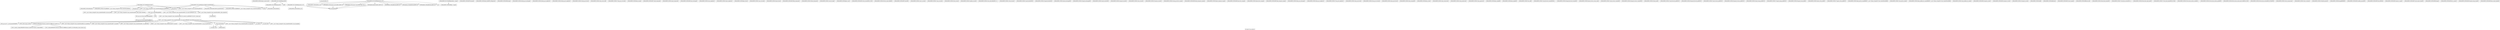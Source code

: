 digraph "Call graph: fix_nh_sphere.ll" {
	label="Call graph: fix_nh_sphere.ll";

	Node0x55c09d1e1bc0 [shape=record,label="{_ZN9LAMMPS_NS3Fix16post_constructorEv}"];
	Node0x55c09d22a4c0 [shape=record,label="{_ZN9LAMMPS_NS11FixNHSphereC2EPNS_6LAMMPSEiPPc}"];
	Node0x55c09d22a4c0 -> Node0x55c09d212b10;
	Node0x55c09d22a4c0 -> Node0x55c09d1db0c0;
	Node0x55c09d22a4c0 -> Node0x55c09d1c0960;
	Node0x55c09d22a4c0 -> Node0x55c09d198580;
	Node0x55c09d22a4c0 -> Node0x55c09d198980;
	Node0x55c09d22a4c0 -> Node0x55c09d196ae0;
	Node0x55c09d22a4c0 -> Node0x55c09d195e70;
	Node0x55c09d22a4c0 -> Node0x55c09d196a60;
	Node0x55c09d212b10 [shape=record,label="{_ZN9LAMMPS_NS5FixNHC2EPNS_6LAMMPSEiPPc}"];
	Node0x55c09d196ae0 [shape=record,label="{_ZN9LAMMPS_NS5Error3allERKNSt7__cxx1112basic_stringIcSt11char_traitsIcESaIcEEEiS8_}"];
	Node0x55c09d1db0c0 [shape=record,label="{_ZNSaIcEC1Ev}"];
	Node0x55c09d1c0960 [shape=record,label="{_ZNSt7__cxx1112basic_stringIcSt11char_traitsIcESaIcEEC2IS3_EEPKcRKS3_}"];
	Node0x55c09d1c0960 -> Node0x55c09d2463f0;
	Node0x55c09d1c0960 -> Node0x55c09d245ef0;
	Node0x55c09d1c0960 -> Node0x55c09d245da0;
	Node0x55c09d1c0960 -> Node0x55c09d1986d0;
	Node0x55c09d1c0960 -> Node0x55c09d1fe120;
	Node0x55c09d198a90 [shape=record,label="{__gxx_personality_v0}"];
	Node0x55c09d195e70 [shape=record,label="{_ZNSt7__cxx1112basic_stringIcSt11char_traitsIcESaIcEED1Ev}"];
	Node0x55c09d198980 [shape=record,label="{_ZNSaIcED1Ev}"];
	Node0x55c09d196a60 [shape=record,label="{strcmp}"];
	Node0x55c09d198580 [shape=record,label="{_ZN9LAMMPS_NS5FixNHD2Ev}"];
	Node0x55c09d1c63e0 [shape=record,label="{_ZN9LAMMPS_NS11FixNHSphere4initEv}"];
	Node0x55c09d1c63e0 -> Node0x55c09d1db0c0;
	Node0x55c09d1c63e0 -> Node0x55c09d1c0960;
	Node0x55c09d1c63e0 -> Node0x55c09d1ac830;
	Node0x55c09d1c63e0 -> Node0x55c09d198980;
	Node0x55c09d1c63e0 -> Node0x55c09d1aa400;
	Node0x55c09d1c63e0 -> Node0x55c09d195e70;
	Node0x55c09d1aa400 [shape=record,label="{_ZN9LAMMPS_NS5Error3oneERKNSt7__cxx1112basic_stringIcSt11char_traitsIcESaIcEEEiS8_}"];
	Node0x55c09d1ac830 [shape=record,label="{_ZN9LAMMPS_NS5FixNH4initEv}"];
	Node0x55c09d1ada00 [shape=record,label="{_ZN9LAMMPS_NS11FixNHSphere5nve_vEv}"];
	Node0x55c09d1ada00 -> Node0x55c09d1b0d30;
	Node0x55c09d1ada00 -> Node0x55c09d1b1f80;
	Node0x55c09d1b1f80 [shape=record,label="{llvm.fmuladd.f64}"];
	Node0x55c09d1b0d30 [shape=record,label="{_ZN9LAMMPS_NS5FixNH5nve_vEv}"];
	Node0x55c09d1b3d10 [shape=record,label="{_ZN9LAMMPS_NS11FixNHSphere5nve_xEv}"];
	Node0x55c09d1b3d10 -> Node0x55c09d1b71d0;
	Node0x55c09d1b3d10 -> Node0x55c09d1b1f80;
	Node0x55c09d1b3d10 -> Node0x55c09d1c50b0;
	Node0x55c09d1b3d10 -> Node0x55c09d1bbde0;
	Node0x55c09d1b3d10 -> Node0x55c09d1b8450;
	Node0x55c09d1b3d10 -> Node0x55c09d1bb470;
	Node0x55c09d1b3d10 -> Node0x55c09d1bd400;
	Node0x55c09d1b3d10 -> Node0x55c09d1c4ee0;
	Node0x55c09d1b3d10 -> Node0x55c09d1adb70;
	Node0x55c09d1bd400 [shape=record,label="{_ZN9MathExtra13BuildRyMatrixEPA3_dd}"];
	Node0x55c09d1c4ee0 [shape=record,label="{_ZN9MathExtra13BuildRzMatrixEPA3_dd}"];
	Node0x55c09d1c50b0 [shape=record,label="{_ZN9MathExtra16transpose_matvecEPA3_KdPS0_Pd}"];
	Node0x55c09d1c50b0 -> Node0x55c09d1b1f80;
	Node0x55c09d1b71d0 [shape=record,label="{_ZN9LAMMPS_NS5FixNH5nve_xEv}"];
	Node0x55c09d1adb70 [shape=record,label="{sqrt}"];
	Node0x55c09d1b8450 [shape=record,label="{_ZN9MathExtra6matvecEPA3_KdPS0_Pd}"];
	Node0x55c09d1b8450 -> Node0x55c09d1b1f80;
	Node0x55c09d1bb470 [shape=record,label="{_ZN9MathExtra13BuildRxMatrixEPA3_dd}"];
	Node0x55c09d1bbde0 [shape=record,label="{_ZN9MathExtra16transpose_times3EPA3_KdS2_PA3_d}"];
	Node0x55c09d1bbde0 -> Node0x55c09d1b1f80;
	Node0x55c09d2532e0 [shape=record,label="{_ZNSt7__cxx1112basic_stringIcSt11char_traitsIcESaIcEE12_M_constructIPKcEEvT_S8_St20forward_iterator_tag}"];
	Node0x55c09d2532e0 -> Node0x55c09d253360;
	Node0x55c09d2532e0 -> Node0x55c09d2533e0;
	Node0x55c09d2532e0 -> Node0x55c09d253460;
	Node0x55c09d2532e0 -> Node0x55c09d253590;
	Node0x55c09d2532e0 -> Node0x55c09d253610;
	Node0x55c09d2532e0 -> Node0x55c09d2537e0;
	Node0x55c09d2532e0 -> Node0x55c09d253860;
	Node0x55c09d2532e0 -> Node0x55c09d2538e0;
	Node0x55c09d2532e0 -> Node0x55c09d253960;
	Node0x55c09d2532e0 -> Node0x55c09d2539e0;
	Node0x55c09d2532e0 -> Node0x55c09d253a60;
	Node0x55c09d2532e0 -> Node0x55c09d253ae0;
	Node0x55c09d2532e0 -> Node0x55c09d255700;
	Node0x55c09d2532e0 -> Node0x55c09d255780;
	Node0x55c09d253360 [shape=record,label="{_ZN9__gnu_cxx17__is_null_pointerIKcEEbPT_}"];
	Node0x55c09d2533e0 [shape=record,label="{_ZSt19__throw_logic_errorPKc}"];
	Node0x55c09d253460 [shape=record,label="{_ZSt8distanceIPKcENSt15iterator_traitsIT_E15difference_typeES3_S3_}"];
	Node0x55c09d253460 -> Node0x55c09d255800;
	Node0x55c09d253460 -> Node0x55c09d255880;
	Node0x55c09d253610 [shape=record,label="{_ZNSt7__cxx1112basic_stringIcSt11char_traitsIcESaIcEE7_M_dataEPc}"];
	Node0x55c09d253590 [shape=record,label="{_ZNSt7__cxx1112basic_stringIcSt11char_traitsIcESaIcEE9_M_createERmm}"];
	Node0x55c09d2537e0 [shape=record,label="{_ZNSt7__cxx1112basic_stringIcSt11char_traitsIcESaIcEE11_M_capacityEm}"];
	Node0x55c09d2538e0 [shape=record,label="{_ZNSt7__cxx1112basic_stringIcSt11char_traitsIcESaIcEE13_S_copy_charsEPcPKcS7_}"];
	Node0x55c09d253860 [shape=record,label="{_ZNKSt7__cxx1112basic_stringIcSt11char_traitsIcESaIcEE7_M_dataEv}"];
	Node0x55c09d253960 [shape=record,label="{__cxa_begin_catch}"];
	Node0x55c09d2539e0 [shape=record,label="{_ZNSt7__cxx1112basic_stringIcSt11char_traitsIcESaIcEE10_M_disposeEv}"];
	Node0x55c09d253a60 [shape=record,label="{__cxa_rethrow}"];
	Node0x55c09d253ae0 [shape=record,label="{__cxa_end_catch}"];
	Node0x55c09d255780 [shape=record,label="{__clang_call_terminate}"];
	Node0x55c09d255780 -> Node0x55c09d253960;
	Node0x55c09d255780 -> Node0x55c09d255900;
	Node0x55c09d255900 [shape=record,label="{_ZSt9terminatev}"];
	Node0x55c09d255700 [shape=record,label="{_ZNSt7__cxx1112basic_stringIcSt11char_traitsIcESaIcEE13_M_set_lengthEm}"];
	Node0x55c09d255880 [shape=record,label="{_ZSt10__distanceIPKcENSt15iterator_traitsIT_E15difference_typeES3_S3_St26random_access_iterator_tag}"];
	Node0x55c09d255800 [shape=record,label="{_ZSt19__iterator_categoryIPKcENSt15iterator_traitsIT_E17iterator_categoryERKS3_}"];
	Node0x55c09d253160 [shape=record,label="{_ZN9__gnu_cxx11char_traitsIcE6lengthEPKc}"];
	Node0x55c09d253160 -> Node0x55c09d255980;
	Node0x55c09d1d4250 [shape=record,label="{_ZN9LAMMPS_NS11FixNHSphere9nh_v_tempEv}"];
	Node0x55c09d1d4250 -> Node0x55c09d1d5af0;
	Node0x55c09d1d5af0 [shape=record,label="{_ZN9LAMMPS_NS5FixNH9nh_v_tempEv}"];
	Node0x55c09d203dc0 [shape=record,label="{_ZN9LAMMPS_NS11FixNHSphereD2Ev}"];
	Node0x55c09d203dc0 -> Node0x55c09d198580;
	Node0x55c09d1dac30 [shape=record,label="{_ZN9LAMMPS_NS11FixNHSphereD0Ev}"];
	Node0x55c09d1dac30 -> Node0x55c09d203dc0;
	Node0x55c09d1dac30 -> Node0x55c09d1dc4e0;
	Node0x55c09d1debb0 [shape=record,label="{_ZN9LAMMPS_NS5FixNH7setmaskEv}"];
	Node0x55c09d1e3e70 [shape=record,label="{_ZN9LAMMPS_NS3Fix9init_listEiPNS_9NeighListE}"];
	Node0x55c09d1e47d0 [shape=record,label="{_ZN9LAMMPS_NS5FixNH5setupEi}"];
	Node0x55c09d1e5ab0 [shape=record,label="{_ZN9LAMMPS_NS3Fix18setup_pre_exchangeEv}"];
	Node0x55c09d1e6a30 [shape=record,label="{_ZN9LAMMPS_NS3Fix18setup_pre_neighborEv}"];
	Node0x55c09d1e7800 [shape=record,label="{_ZN9LAMMPS_NS3Fix19setup_post_neighborEv}"];
	Node0x55c09d1e7fd0 [shape=record,label="{_ZN9LAMMPS_NS3Fix15setup_pre_forceEi}"];
	Node0x55c09d227850 [shape=record,label="{_ZN9LAMMPS_NS3Fix13min_reset_refEv}"];
	Node0x55c09d1e8d90 [shape=record,label="{_ZN9LAMMPS_NS3Fix17setup_pre_reverseEii}"];
	Node0x55c09d1e9640 [shape=record,label="{_ZN9LAMMPS_NS3Fix9min_setupEi}"];
	Node0x55c09d1f09e0 [shape=record,label="{_ZN9LAMMPS_NS5FixNH17initial_integrateEi}"];
	Node0x55c09d1f2200 [shape=record,label="{_ZN9LAMMPS_NS3Fix14post_integrateEv}"];
	Node0x55c09d1f39f0 [shape=record,label="{_ZN9LAMMPS_NS5FixNH12pre_exchangeEv}"];
	Node0x55c09d1f6490 [shape=record,label="{_ZN9LAMMPS_NS3Fix12pre_neighborEv}"];
	Node0x55c09d1f7850 [shape=record,label="{_ZN9LAMMPS_NS3Fix13post_neighborEv}"];
	Node0x55c09d1f8ec0 [shape=record,label="{_ZN9LAMMPS_NS3Fix9pre_forceEi}"];
	Node0x55c09d1f9bc0 [shape=record,label="{_ZN9LAMMPS_NS3Fix11pre_reverseEii}"];
	Node0x55c09d1faed0 [shape=record,label="{_ZN9LAMMPS_NS3Fix10post_forceEi}"];
	Node0x55c09d1fb950 [shape=record,label="{_ZN9LAMMPS_NS5FixNH15final_integrateEv}"];
	Node0x55c09d1fb5c0 [shape=record,label="{_ZN9LAMMPS_NS3Fix15fused_integrateEi}"];
	Node0x55c09d1fd640 [shape=record,label="{_ZN9LAMMPS_NS3Fix11end_of_stepEv}"];
	Node0x55c09d1fb160 [shape=record,label="{_ZN9LAMMPS_NS3Fix8post_runEv}"];
	Node0x55c09d1fb840 [shape=record,label="{_ZN9LAMMPS_NS5FixNH13write_restartEP8_IO_FILE}"];
	Node0x55c09d1fccc0 [shape=record,label="{_ZN9LAMMPS_NS3Fix18write_restart_fileEPKc}"];
	Node0x55c09d1ffbf0 [shape=record,label="{_ZN9LAMMPS_NS5FixNH7restartEPc}"];
	Node0x55c09d201970 [shape=record,label="{_ZN9LAMMPS_NS3Fix11grow_arraysEi}"];
	Node0x55c09d202fe0 [shape=record,label="{_ZN9LAMMPS_NS3Fix11copy_arraysEiii}"];
	Node0x55c09d205230 [shape=record,label="{_ZN9LAMMPS_NS3Fix10set_arraysEi}"];
	Node0x55c09d2057c0 [shape=record,label="{_ZN9LAMMPS_NS3Fix13update_arraysEii}"];
	Node0x55c09d206a70 [shape=record,label="{_ZN9LAMMPS_NS3Fix12set_moleculeEiiiPdS1_S1_}"];
	Node0x55c09d20bd30 [shape=record,label="{_ZN9LAMMPS_NS3Fix11clear_bonusEv}"];
	Node0x55c09d20cbe0 [shape=record,label="{_ZN9LAMMPS_NS3Fix11pack_borderEiPiPd}"];
	Node0x55c09d20d3a0 [shape=record,label="{_ZN9LAMMPS_NS3Fix13unpack_borderEiiPd}"];
	Node0x55c09d20f000 [shape=record,label="{_ZN9LAMMPS_NS3Fix13pack_exchangeEiPd}"];
	Node0x55c09d20fbe0 [shape=record,label="{_ZN9LAMMPS_NS3Fix15unpack_exchangeEiPd}"];
	Node0x55c09d210960 [shape=record,label="{_ZN9LAMMPS_NS3Fix12pack_restartEiPd}"];
	Node0x55c09d2117a0 [shape=record,label="{_ZN9LAMMPS_NS3Fix14unpack_restartEii}"];
	Node0x55c09d2126c0 [shape=record,label="{_ZN9LAMMPS_NS3Fix12size_restartEi}"];
	Node0x55c09d212d10 [shape=record,label="{_ZN9LAMMPS_NS3Fix15maxsize_restartEv}"];
	Node0x55c09d213ae0 [shape=record,label="{_ZN9LAMMPS_NS3Fix21setup_pre_force_respaEii}"];
	Node0x55c09d214820 [shape=record,label="{_ZN9LAMMPS_NS5FixNH23initial_integrate_respaEiii}"];
	Node0x55c09d215ee0 [shape=record,label="{_ZN9LAMMPS_NS3Fix20post_integrate_respaEii}"];
	Node0x55c09d216d60 [shape=record,label="{_ZN9LAMMPS_NS5FixNH15pre_force_respaEiii}"];
	Node0x55c09d218690 [shape=record,label="{_ZN9LAMMPS_NS3Fix16post_force_respaEiii}"];
	Node0x55c09d218fd0 [shape=record,label="{_ZN9LAMMPS_NS5FixNH21final_integrate_respaEii}"];
	Node0x55c09d21a050 [shape=record,label="{_ZN9LAMMPS_NS3Fix16min_pre_exchangeEv}"];
	Node0x55c09d21ad60 [shape=record,label="{_ZN9LAMMPS_NS3Fix16min_pre_neighborEv}"];
	Node0x55c09d21b9b0 [shape=record,label="{_ZN9LAMMPS_NS3Fix17min_post_neighborEv}"];
	Node0x55c09d21e0f0 [shape=record,label="{_ZN9LAMMPS_NS3Fix13min_pre_forceEi}"];
	Node0x55c09d21f2f0 [shape=record,label="{_ZN9LAMMPS_NS3Fix15min_pre_reverseEii}"];
	Node0x55c09d220760 [shape=record,label="{_ZN9LAMMPS_NS3Fix14min_post_forceEi}"];
	Node0x55c09d2217d0 [shape=record,label="{_ZN9LAMMPS_NS3Fix10min_energyEPd}"];
	Node0x55c09d222f00 [shape=record,label="{_ZN9LAMMPS_NS3Fix9min_storeEv}"];
	Node0x55c09d224320 [shape=record,label="{_ZN9LAMMPS_NS3Fix14min_clearstoreEv}"];
	Node0x55c09d225700 [shape=record,label="{_ZN9LAMMPS_NS3Fix13min_pushstoreEv}"];
	Node0x55c09d226740 [shape=record,label="{_ZN9LAMMPS_NS3Fix12min_popstoreEv}"];
	Node0x55c09d228550 [shape=record,label="{_ZN9LAMMPS_NS3Fix8min_stepEdPd}"];
	Node0x55c09d229450 [shape=record,label="{_ZN9LAMMPS_NS3Fix9max_alphaEPd}"];
	Node0x55c09d229b00 [shape=record,label="{_ZN9LAMMPS_NS3Fix7min_dofEv}"];
	Node0x55c09d22a590 [shape=record,label="{_ZN9LAMMPS_NS3Fix17pack_forward_commEiPiPdiS1_}"];
	Node0x55c09d22ad40 [shape=record,label="{_ZN9LAMMPS_NS3Fix19unpack_forward_commEiiPd}"];
	Node0x55c09d22bd60 [shape=record,label="{_ZN9LAMMPS_NS3Fix22pack_reverse_comm_sizeEii}"];
	Node0x55c09d22cde0 [shape=record,label="{_ZN9LAMMPS_NS3Fix17pack_reverse_commEiiPd}"];
	Node0x55c09d22ec20 [shape=record,label="{_ZN9LAMMPS_NS3Fix19unpack_reverse_commEiPiPd}"];
	Node0x55c09d230ac0 [shape=record,label="{_ZN9LAMMPS_NS3Fix10reset_gridEv}"];
	Node0x55c09d230d00 [shape=record,label="{_ZN9LAMMPS_NS3Fix17pack_forward_gridEiPviPi}"];
	Node0x55c09d231130 [shape=record,label="{_ZN9LAMMPS_NS3Fix19unpack_forward_gridEiPviPi}"];
	Node0x55c09d231410 [shape=record,label="{_ZN9LAMMPS_NS3Fix17pack_reverse_gridEiPviPi}"];
	Node0x55c09d232a20 [shape=record,label="{_ZN9LAMMPS_NS3Fix19unpack_reverse_gridEiPviPi}"];
	Node0x55c09d1b6ff0 [shape=record,label="{_ZN9LAMMPS_NS3Fix15pack_remap_gridEiPviPi}"];
	Node0x55c09d1a4b70 [shape=record,label="{_ZN9LAMMPS_NS3Fix17unpack_remap_gridEiPviPi}"];
	Node0x55c09d194430 [shape=record,label="{_ZN9LAMMPS_NS3Fix16unpack_read_gridEiPc}"];
	Node0x55c09d20f6c0 [shape=record,label="{_ZN9LAMMPS_NS3Fix15pack_write_gridEiPv}"];
	Node0x55c09d20ff90 [shape=record,label="{_ZN9LAMMPS_NS3Fix17unpack_write_gridEiPvPi}"];
	Node0x55c09d211c60 [shape=record,label="{_ZN9LAMMPS_NS3Fix16get_grid_by_nameERKNSt7__cxx1112basic_stringIcSt11char_traitsIcESaIcEEERi}"];
	Node0x55c09d2146d0 [shape=record,label="{_ZN9LAMMPS_NS3Fix17get_grid_by_indexEi}"];
	Node0x55c09d21a520 [shape=record,label="{_ZN9LAMMPS_NS3Fix20get_griddata_by_nameEiRKNSt7__cxx1112basic_stringIcSt11char_traitsIcESaIcEEERi}"];
	Node0x55c09d21c4c0 [shape=record,label="{_ZN9LAMMPS_NS3Fix21get_griddata_by_indexEi}"];
	Node0x55c09d21cdb0 [shape=record,label="{_ZN9LAMMPS_NS5FixNH14compute_scalarEv}"];
	Node0x55c09d222030 [shape=record,label="{_ZN9LAMMPS_NS5FixNH14compute_vectorEi}"];
	Node0x55c09d22a6a0 [shape=record,label="{_ZN9LAMMPS_NS3Fix13compute_arrayEii}"];
	Node0x55c09d22fb60 [shape=record,label="{_ZN9LAMMPS_NS3Fix3dofEi}"];
	Node0x55c09d230fa0 [shape=record,label="{_ZN9LAMMPS_NS3Fix6deformEi}"];
	Node0x55c09d231370 [shape=record,label="{_ZN9LAMMPS_NS5FixNH12reset_targetEd}"];
	Node0x55c09d231f30 [shape=record,label="{_ZN9LAMMPS_NS5FixNH8reset_dtEv}"];
	Node0x55c09d1b3490 [shape=record,label="{_ZN9LAMMPS_NS3Fix16read_data_headerEPc}"];
	Node0x55c09d1db4f0 [shape=record,label="{_ZN9LAMMPS_NS3Fix17read_data_sectionEPciS1_i}"];
	Node0x55c09d1be630 [shape=record,label="{_ZN9LAMMPS_NS3Fix20read_data_skip_linesEPc}"];
	Node0x55c09d1fd010 [shape=record,label="{_ZN9LAMMPS_NS3Fix17write_data_headerEP8_IO_FILEi}"];
	Node0x55c09d20bec0 [shape=record,label="{_ZN9LAMMPS_NS3Fix23write_data_section_sizeEiRiS1_}"];
	Node0x55c09d1fe260 [shape=record,label="{_ZN9LAMMPS_NS3Fix23write_data_section_packEiPPd}"];
	Node0x55c09d206d60 [shape=record,label="{_ZN9LAMMPS_NS3Fix26write_data_section_keywordEiP8_IO_FILE}"];
	Node0x55c09d20b840 [shape=record,label="{_ZN9LAMMPS_NS3Fix18write_data_sectionEiP8_IO_FILEiPPdi}"];
	Node0x55c09d20c5b0 [shape=record,label="{_ZN9LAMMPS_NS3Fix13zero_momentumEv}"];
	Node0x55c09d20c290 [shape=record,label="{_ZN9LAMMPS_NS3Fix13zero_rotationEv}"];
	Node0x55c09d245010 [shape=record,label="{_ZN9LAMMPS_NS3Fix15rebuild_specialEv}"];
	Node0x55c09d1502f0 [shape=record,label="{_ZN9LAMMPS_NS3Fix5imageERPiRPPd}"];
	Node0x55c09d196940 [shape=record,label="{_ZN9LAMMPS_NS5FixNH12modify_paramEiPPc}"];
	Node0x55c09d200280 [shape=record,label="{_ZN9LAMMPS_NS5FixNH7extractEPKcRi}"];
	Node0x55c09d200300 [shape=record,label="{_ZN9LAMMPS_NS5FixNH12memory_usageEv}"];
	Node0x55c09d252e60 [shape=record,label="{_ZN9LAMMPS_NS5FixNH17pack_restart_dataEPd}"];
	Node0x55c09d252ee0 [shape=record,label="{_ZN9LAMMPS_NS5FixNH5remapEv}"];
	Node0x55c09d252f60 [shape=record,label="{_ZN9LAMMPS_NS5FixNH10nh_v_pressEv}"];
	Node0x55c09d252fe0 [shape=record,label="{_ZN9LAMMPS_NS5FixNH19compute_temp_targetEv}"];
	Node0x55c09d253060 [shape=record,label="{_ZN9LAMMPS_NS5FixNH19size_restart_globalEv}"];
	Node0x55c09d1dc4e0 [shape=record,label="{_ZdlPv}"];
	Node0x55c09d2463f0 [shape=record,label="{_ZNSt7__cxx1112basic_stringIcSt11char_traitsIcESaIcEE13_M_local_dataEv}"];
	Node0x55c09d245ef0 [shape=record,label="{_ZNSt7__cxx1112basic_stringIcSt11char_traitsIcESaIcEE12_Alloc_hiderC1EPcRKS3_}"];
	Node0x55c09d1986d0 [shape=record,label="{_ZNSt7__cxx1112basic_stringIcSt11char_traitsIcESaIcEE12_M_constructIPKcEEvT_S8_}"];
	Node0x55c09d1986d0 -> Node0x55c09d2530e0;
	Node0x55c09d245da0 [shape=record,label="{_ZNSt11char_traitsIcE6lengthEPKc}"];
	Node0x55c09d245da0 -> Node0x55c09d253160;
	Node0x55c09d245da0 -> Node0x55c09d2531e0;
	Node0x55c09d1fe120 [shape=record,label="{_ZNSt7__cxx1112basic_stringIcSt11char_traitsIcESaIcEE12_Alloc_hiderD2Ev}"];
	Node0x55c09d1fe120 -> Node0x55c09d253260;
	Node0x55c09d2530e0 [shape=record,label="{_ZNSt7__cxx1112basic_stringIcSt11char_traitsIcESaIcEE16_M_construct_auxIPKcEEvT_S8_St12__false_type}"];
	Node0x55c09d2530e0 -> Node0x55c09d2532e0;
	Node0x55c09d2531e0 [shape=record,label="{strlen}"];
	Node0x55c09d255980 [shape=record,label="{_ZN9__gnu_cxx11char_traitsIcE2eqERKcS3_}"];
	Node0x55c09d253260 [shape=record,label="{_ZNSaIcED2Ev}"];
}
